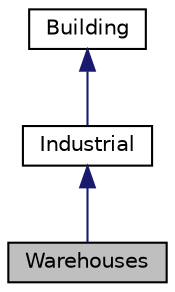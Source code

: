 digraph "Warehouses"
{
 // LATEX_PDF_SIZE
  edge [fontname="Helvetica",fontsize="10",labelfontname="Helvetica",labelfontsize="10"];
  node [fontname="Helvetica",fontsize="10",shape=record];
  Node1 [label="Warehouses",height=0.2,width=0.4,color="black", fillcolor="grey75", style="filled", fontcolor="black",tooltip="Represents a warehouse in an industrial setting."];
  Node2 -> Node1 [dir="back",color="midnightblue",fontsize="10",style="solid",fontname="Helvetica"];
  Node2 [label="Industrial",height=0.2,width=0.4,color="black", fillcolor="white", style="filled",URL="$classIndustrial.html",tooltip="The Industrial class represents an industrial building in a city."];
  Node3 -> Node2 [dir="back",color="midnightblue",fontsize="10",style="solid",fontname="Helvetica"];
  Node3 [label="Building",height=0.2,width=0.4,color="black", fillcolor="white", style="filled",URL="$classBuilding.html",tooltip="Abstract base class representing a building with facilities, citizens, and utilities."];
}
